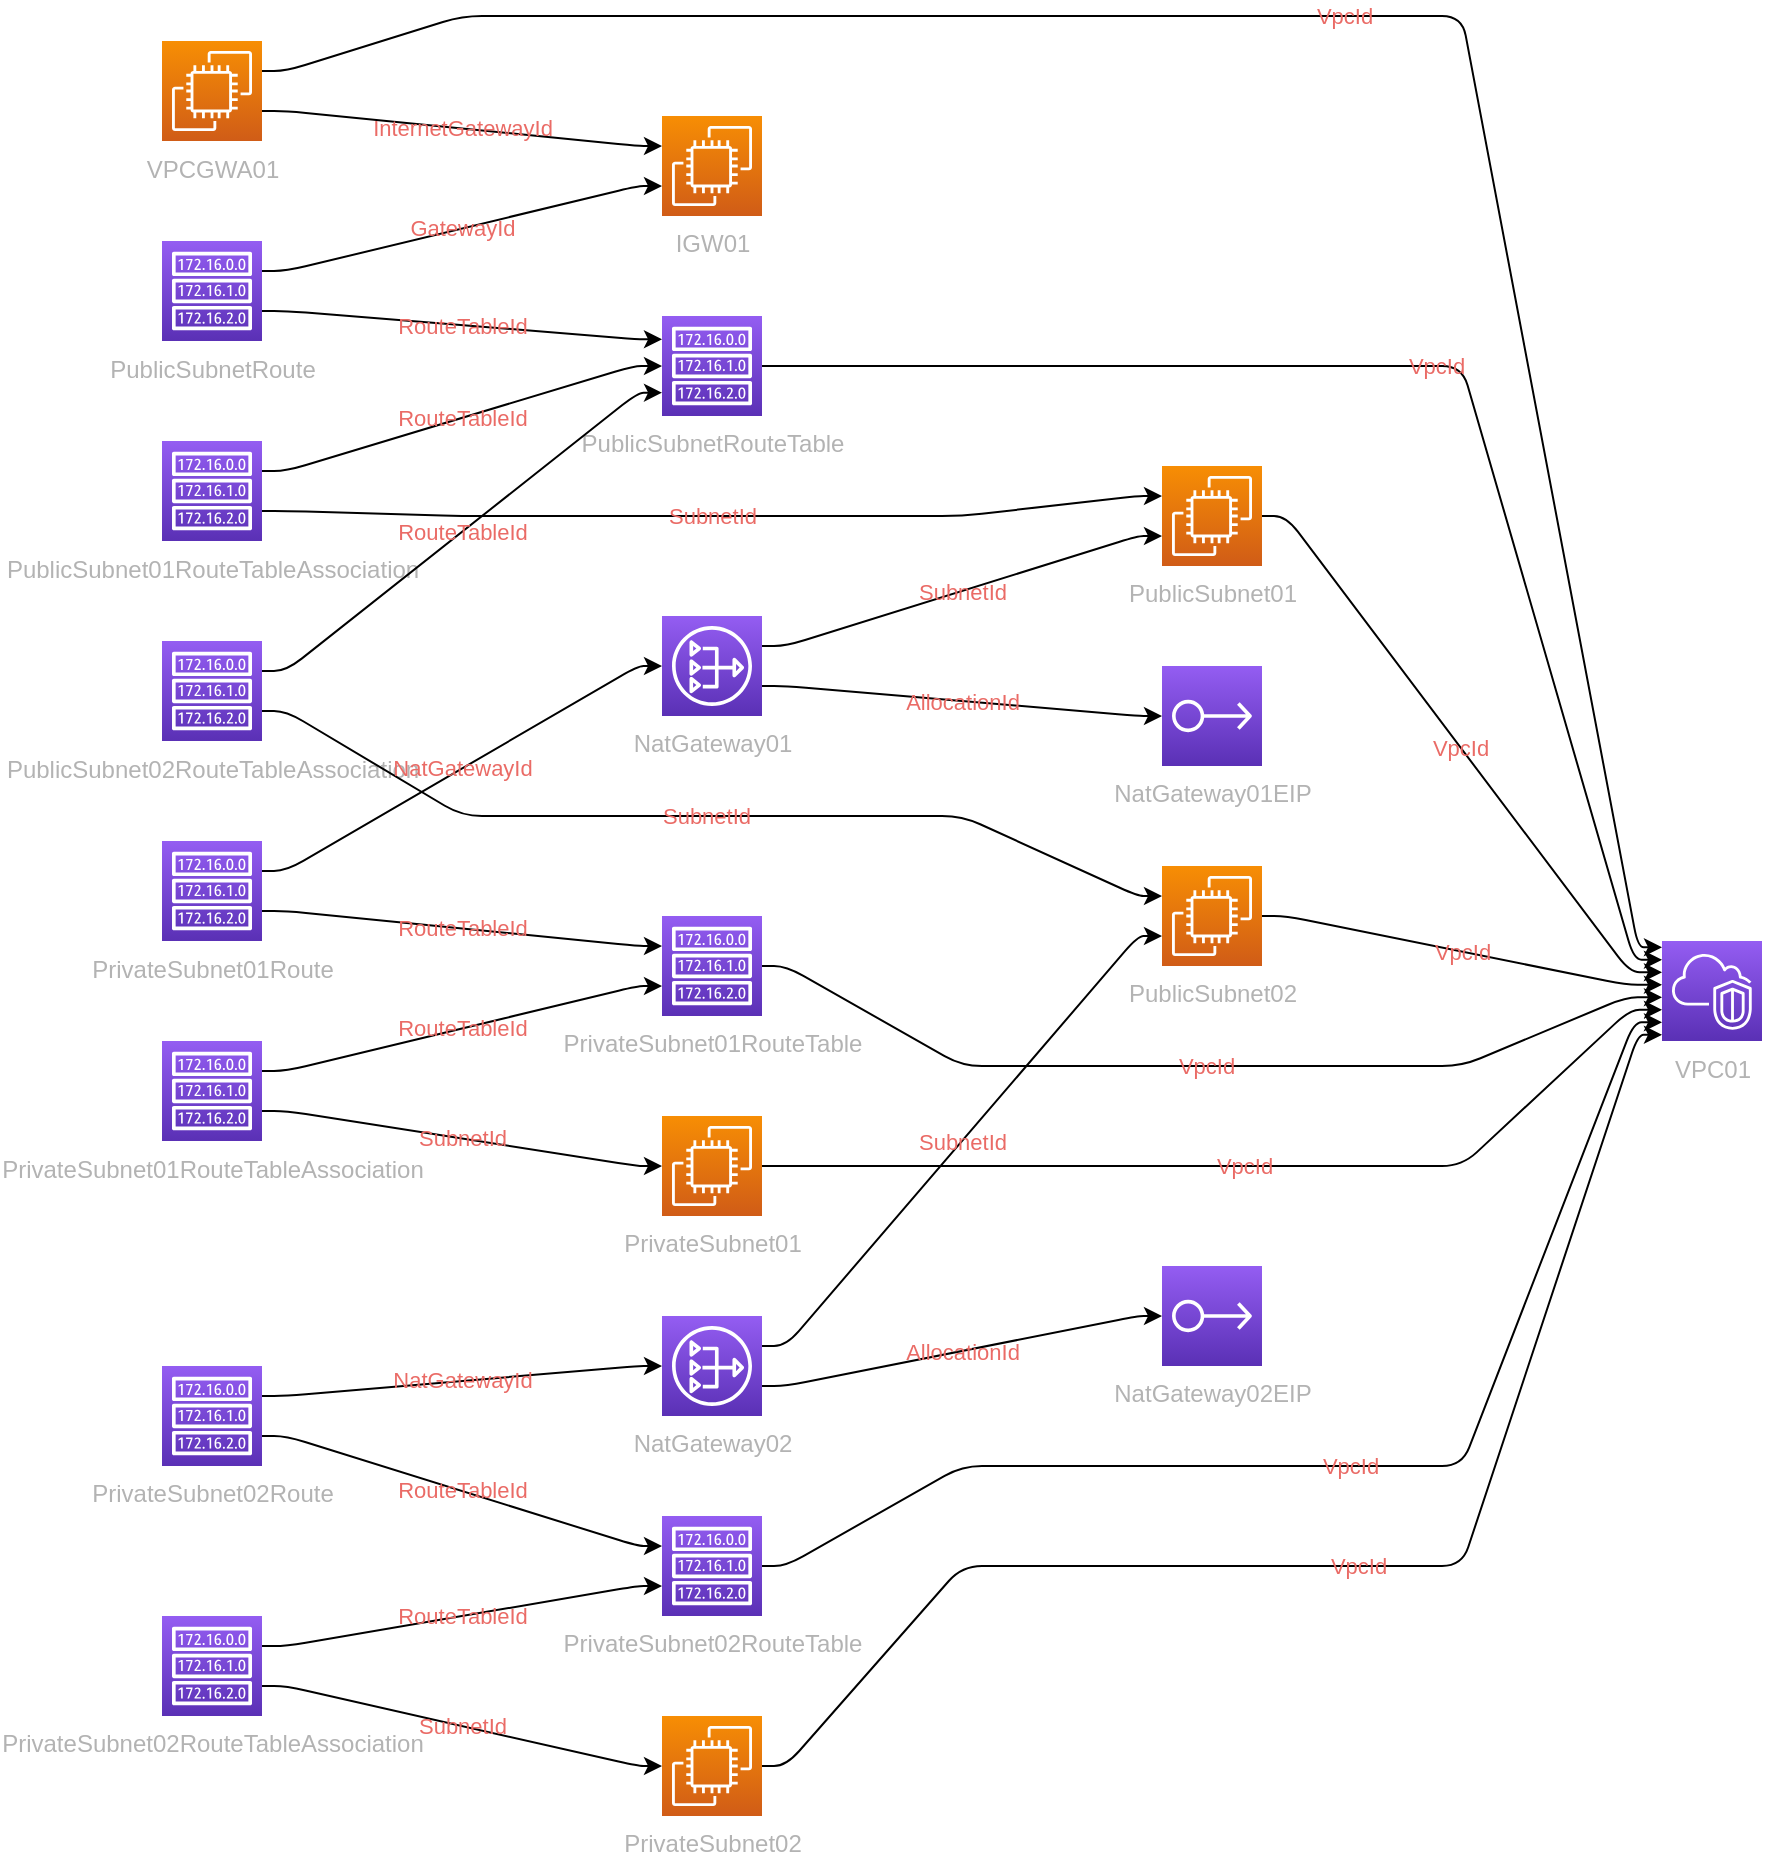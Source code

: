 <mxfile version="13.1.3" pages="2">
            <diagram id="diagramid" name="Diagram">
              <mxGraphModel><root><mxCell id="0"/><mxCell id="1" parent="0"/><mxCell id="2" value="VPC01" style="outlineConnect=0;fontColor=#B3B3B3;gradientColor=#945DF2;gradientDirection=north;fillColor=#5A30B5;strokeColor=#ffffff;dashed=0;verticalLabelPosition=bottom;verticalAlign=top;align=center;html=1;fontSize=12;fontStyle=0;aspect=fixed;shape=mxgraph.aws4.resourceIcon;resIcon=mxgraph.aws4.vpc;" vertex="1" parent="1"><mxGeometry x="750" y="462.5" width="50" height="50" as="geometry"/></mxCell><mxCell id="3" value="IGW01" style="outlineConnect=0;fontColor=#B3B3B3;gradientColor=#F78E04;gradientDirection=north;fillColor=#D05C17;strokeColor=#ffffff;dashed=0;verticalLabelPosition=bottom;verticalAlign=top;align=center;html=1;fontSize=12;fontStyle=0;aspect=fixed;shape=mxgraph.aws4.resourceIcon;resIcon=mxgraph.aws4.ec2;" vertex="1" parent="1"><mxGeometry x="250" y="50" width="50" height="50" as="geometry"/></mxCell><mxCell id="4" value="VPCGWA01" style="outlineConnect=0;fontColor=#B3B3B3;gradientColor=#F78E04;gradientDirection=north;fillColor=#D05C17;strokeColor=#ffffff;dashed=0;verticalLabelPosition=bottom;verticalAlign=top;align=center;html=1;fontSize=12;fontStyle=0;aspect=fixed;shape=mxgraph.aws4.resourceIcon;resIcon=mxgraph.aws4.ec2;" vertex="1" parent="1"><mxGeometry y="12.5" width="50" height="50" as="geometry"/></mxCell><mxCell id="5" value="NatGateway01" style="outlineConnect=0;fontColor=#B3B3B3;gradientColor=#945DF2;gradientDirection=north;fillColor=#5A30B5;strokeColor=#ffffff;dashed=0;verticalLabelPosition=bottom;verticalAlign=top;align=center;html=1;fontSize=12;fontStyle=0;aspect=fixed;shape=mxgraph.aws4.resourceIcon;resIcon=mxgraph.aws4.nat_gateway;" vertex="1" parent="1"><mxGeometry x="250" y="300" width="50" height="50" as="geometry"/></mxCell><mxCell id="6" value="NatGateway01EIP" style="outlineConnect=0;fontColor=#B3B3B3;gradientColor=#945DF2;gradientDirection=north;fillColor=#5A30B5;strokeColor=#ffffff;dashed=0;verticalLabelPosition=bottom;verticalAlign=top;align=center;html=1;fontSize=12;fontStyle=0;aspect=fixed;shape=mxgraph.aws4.resourceIcon;resIcon=mxgraph.aws4.elastic_ip_address;" vertex="1" parent="1"><mxGeometry x="500" y="325" width="50" height="50" as="geometry"/></mxCell><mxCell id="7" value="NatGateway02" style="outlineConnect=0;fontColor=#B3B3B3;gradientColor=#945DF2;gradientDirection=north;fillColor=#5A30B5;strokeColor=#ffffff;dashed=0;verticalLabelPosition=bottom;verticalAlign=top;align=center;html=1;fontSize=12;fontStyle=0;aspect=fixed;shape=mxgraph.aws4.resourceIcon;resIcon=mxgraph.aws4.nat_gateway;" vertex="1" parent="1"><mxGeometry x="250" y="650" width="50" height="50" as="geometry"/></mxCell><mxCell id="8" value="NatGateway02EIP" style="outlineConnect=0;fontColor=#B3B3B3;gradientColor=#945DF2;gradientDirection=north;fillColor=#5A30B5;strokeColor=#ffffff;dashed=0;verticalLabelPosition=bottom;verticalAlign=top;align=center;html=1;fontSize=12;fontStyle=0;aspect=fixed;shape=mxgraph.aws4.resourceIcon;resIcon=mxgraph.aws4.elastic_ip_address;" vertex="1" parent="1"><mxGeometry x="500" y="625" width="50" height="50" as="geometry"/></mxCell><mxCell id="9" value="PublicSubnet01" style="outlineConnect=0;fontColor=#B3B3B3;gradientColor=#F78E04;gradientDirection=north;fillColor=#D05C17;strokeColor=#ffffff;dashed=0;verticalLabelPosition=bottom;verticalAlign=top;align=center;html=1;fontSize=12;fontStyle=0;aspect=fixed;shape=mxgraph.aws4.resourceIcon;resIcon=mxgraph.aws4.ec2;" vertex="1" parent="1"><mxGeometry x="500" y="225" width="50" height="50" as="geometry"/></mxCell><mxCell id="10" value="PublicSubnet02" style="outlineConnect=0;fontColor=#B3B3B3;gradientColor=#F78E04;gradientDirection=north;fillColor=#D05C17;strokeColor=#ffffff;dashed=0;verticalLabelPosition=bottom;verticalAlign=top;align=center;html=1;fontSize=12;fontStyle=0;aspect=fixed;shape=mxgraph.aws4.resourceIcon;resIcon=mxgraph.aws4.ec2;" vertex="1" parent="1"><mxGeometry x="500" y="425" width="50" height="50" as="geometry"/></mxCell><mxCell id="11" value="PrivateSubnet01" style="outlineConnect=0;fontColor=#B3B3B3;gradientColor=#F78E04;gradientDirection=north;fillColor=#D05C17;strokeColor=#ffffff;dashed=0;verticalLabelPosition=bottom;verticalAlign=top;align=center;html=1;fontSize=12;fontStyle=0;aspect=fixed;shape=mxgraph.aws4.resourceIcon;resIcon=mxgraph.aws4.ec2;" vertex="1" parent="1"><mxGeometry x="250" y="550" width="50" height="50" as="geometry"/></mxCell><mxCell id="12" value="PrivateSubnet02" style="outlineConnect=0;fontColor=#B3B3B3;gradientColor=#F78E04;gradientDirection=north;fillColor=#D05C17;strokeColor=#ffffff;dashed=0;verticalLabelPosition=bottom;verticalAlign=top;align=center;html=1;fontSize=12;fontStyle=0;aspect=fixed;shape=mxgraph.aws4.resourceIcon;resIcon=mxgraph.aws4.ec2;" vertex="1" parent="1"><mxGeometry x="250" y="850" width="50" height="50" as="geometry"/></mxCell><mxCell id="13" value="PublicSubnetRouteTable" style="outlineConnect=0;fontColor=#B3B3B3;gradientColor=#945DF2;gradientDirection=north;fillColor=#5A30B5;strokeColor=#ffffff;dashed=0;verticalLabelPosition=bottom;verticalAlign=top;align=center;html=1;fontSize=12;fontStyle=0;aspect=fixed;shape=mxgraph.aws4.resourceIcon;resIcon=mxgraph.aws4.route_table;" vertex="1" parent="1"><mxGeometry x="250" y="150" width="50" height="50" as="geometry"/></mxCell><mxCell id="14" value="PublicSubnetRoute" style="outlineConnect=0;fontColor=#B3B3B3;gradientColor=#945DF2;gradientDirection=north;fillColor=#5A30B5;strokeColor=#ffffff;dashed=0;verticalLabelPosition=bottom;verticalAlign=top;align=center;html=1;fontSize=12;fontStyle=0;aspect=fixed;shape=mxgraph.aws4.resourceIcon;resIcon=mxgraph.aws4.route_table;" vertex="1" parent="1"><mxGeometry y="112.5" width="50" height="50" as="geometry"/></mxCell><mxCell id="15" value="PublicSubnet01RouteTableAssociation" style="outlineConnect=0;fontColor=#B3B3B3;gradientColor=#945DF2;gradientDirection=north;fillColor=#5A30B5;strokeColor=#ffffff;dashed=0;verticalLabelPosition=bottom;verticalAlign=top;align=center;html=1;fontSize=12;fontStyle=0;aspect=fixed;shape=mxgraph.aws4.resourceIcon;resIcon=mxgraph.aws4.route_table;" vertex="1" parent="1"><mxGeometry y="212.5" width="50" height="50" as="geometry"/></mxCell><mxCell id="16" value="PublicSubnet02RouteTableAssociation" style="outlineConnect=0;fontColor=#B3B3B3;gradientColor=#945DF2;gradientDirection=north;fillColor=#5A30B5;strokeColor=#ffffff;dashed=0;verticalLabelPosition=bottom;verticalAlign=top;align=center;html=1;fontSize=12;fontStyle=0;aspect=fixed;shape=mxgraph.aws4.resourceIcon;resIcon=mxgraph.aws4.route_table;" vertex="1" parent="1"><mxGeometry y="312.5" width="50" height="50" as="geometry"/></mxCell><mxCell id="17" value="PrivateSubnet01RouteTable" style="outlineConnect=0;fontColor=#B3B3B3;gradientColor=#945DF2;gradientDirection=north;fillColor=#5A30B5;strokeColor=#ffffff;dashed=0;verticalLabelPosition=bottom;verticalAlign=top;align=center;html=1;fontSize=12;fontStyle=0;aspect=fixed;shape=mxgraph.aws4.resourceIcon;resIcon=mxgraph.aws4.route_table;" vertex="1" parent="1"><mxGeometry x="250" y="450" width="50" height="50" as="geometry"/></mxCell><mxCell id="18" value="PrivateSubnet01Route" style="outlineConnect=0;fontColor=#B3B3B3;gradientColor=#945DF2;gradientDirection=north;fillColor=#5A30B5;strokeColor=#ffffff;dashed=0;verticalLabelPosition=bottom;verticalAlign=top;align=center;html=1;fontSize=12;fontStyle=0;aspect=fixed;shape=mxgraph.aws4.resourceIcon;resIcon=mxgraph.aws4.route_table;" vertex="1" parent="1"><mxGeometry y="412.5" width="50" height="50" as="geometry"/></mxCell><mxCell id="19" value="PrivateSubnet01RouteTableAssociation" style="outlineConnect=0;fontColor=#B3B3B3;gradientColor=#945DF2;gradientDirection=north;fillColor=#5A30B5;strokeColor=#ffffff;dashed=0;verticalLabelPosition=bottom;verticalAlign=top;align=center;html=1;fontSize=12;fontStyle=0;aspect=fixed;shape=mxgraph.aws4.resourceIcon;resIcon=mxgraph.aws4.route_table;" vertex="1" parent="1"><mxGeometry y="512.5" width="50" height="50" as="geometry"/></mxCell><mxCell id="20" value="PrivateSubnet02RouteTable" style="outlineConnect=0;fontColor=#B3B3B3;gradientColor=#945DF2;gradientDirection=north;fillColor=#5A30B5;strokeColor=#ffffff;dashed=0;verticalLabelPosition=bottom;verticalAlign=top;align=center;html=1;fontSize=12;fontStyle=0;aspect=fixed;shape=mxgraph.aws4.resourceIcon;resIcon=mxgraph.aws4.route_table;" vertex="1" parent="1"><mxGeometry x="250" y="750" width="50" height="50" as="geometry"/></mxCell><mxCell id="21" value="PrivateSubnet02Route" style="outlineConnect=0;fontColor=#B3B3B3;gradientColor=#945DF2;gradientDirection=north;fillColor=#5A30B5;strokeColor=#ffffff;dashed=0;verticalLabelPosition=bottom;verticalAlign=top;align=center;html=1;fontSize=12;fontStyle=0;aspect=fixed;shape=mxgraph.aws4.resourceIcon;resIcon=mxgraph.aws4.route_table;" vertex="1" parent="1"><mxGeometry y="675" width="50" height="50" as="geometry"/></mxCell><mxCell id="22" value="PrivateSubnet02RouteTableAssociation" style="outlineConnect=0;fontColor=#B3B3B3;gradientColor=#945DF2;gradientDirection=north;fillColor=#5A30B5;strokeColor=#ffffff;dashed=0;verticalLabelPosition=bottom;verticalAlign=top;align=center;html=1;fontSize=12;fontStyle=0;aspect=fixed;shape=mxgraph.aws4.resourceIcon;resIcon=mxgraph.aws4.route_table;" vertex="1" parent="1"><mxGeometry y="800" width="50" height="50" as="geometry"/></mxCell><mxCell id="VPC01|VPCGWA01" value="VpcId" style="edgeStyle=orthogonalEdgeStyle;rounded=1;orthogonalLoop=1;jettySize=auto;html=1;labelBackgroundColor=none;fontColor=#EA6B66;noEdgeStyle=1;orthogonal=1;" edge="1" parent="1" source="4" target="2"><mxGeometry relative="1" as="geometry"><Array as="points"><mxPoint x="62" y="27.5"/><mxPoint x="150"/><mxPoint x="400"/><mxPoint x="400"/><mxPoint x="650"/><mxPoint x="738" y="465.625"/></Array></mxGeometry></mxCell><mxCell id="IGW01|VPCGWA01" value="InternetGatewayId" style="edgeStyle=orthogonalEdgeStyle;rounded=1;orthogonalLoop=1;jettySize=auto;html=1;labelBackgroundColor=none;fontColor=#EA6B66;noEdgeStyle=1;orthogonal=1;" edge="1" parent="1" source="4" target="3"><mxGeometry relative="1" as="geometry"><Array as="points"><mxPoint x="62" y="47.5"/><mxPoint x="238" y="65"/></Array></mxGeometry></mxCell><mxCell id="PublicSubnet01|NatGateway01" value="SubnetId" style="edgeStyle=orthogonalEdgeStyle;rounded=1;orthogonalLoop=1;jettySize=auto;html=1;labelBackgroundColor=none;fontColor=#EA6B66;noEdgeStyle=1;orthogonal=1;" edge="1" parent="1" source="5" target="9"><mxGeometry relative="1" as="geometry"><Array as="points"><mxPoint x="312" y="315"/><mxPoint x="488" y="260"/></Array></mxGeometry></mxCell><mxCell id="NatGateway01EIP|NatGateway01" value="AllocationId" style="edgeStyle=orthogonalEdgeStyle;rounded=1;orthogonalLoop=1;jettySize=auto;html=1;labelBackgroundColor=none;fontColor=#EA6B66;noEdgeStyle=1;orthogonal=1;" edge="1" parent="1" source="5" target="6"><mxGeometry relative="1" as="geometry"><Array as="points"><mxPoint x="312" y="335"/><mxPoint x="488" y="350"/></Array></mxGeometry></mxCell><mxCell id="PublicSubnet02|NatGateway02" value="SubnetId" style="edgeStyle=orthogonalEdgeStyle;rounded=1;orthogonalLoop=1;jettySize=auto;html=1;labelBackgroundColor=none;fontColor=#EA6B66;noEdgeStyle=1;orthogonal=1;" edge="1" parent="1" source="7" target="10"><mxGeometry relative="1" as="geometry"><Array as="points"><mxPoint x="312" y="665"/><mxPoint x="488" y="460"/></Array></mxGeometry></mxCell><mxCell id="NatGateway02EIP|NatGateway02" value="AllocationId" style="edgeStyle=orthogonalEdgeStyle;rounded=1;orthogonalLoop=1;jettySize=auto;html=1;labelBackgroundColor=none;fontColor=#EA6B66;noEdgeStyle=1;orthogonal=1;" edge="1" parent="1" source="7" target="8"><mxGeometry relative="1" as="geometry"><Array as="points"><mxPoint x="312" y="685"/><mxPoint x="488" y="650"/></Array></mxGeometry></mxCell><mxCell id="VPC01|PublicSubnet01" value="VpcId" style="edgeStyle=orthogonalEdgeStyle;rounded=1;orthogonalLoop=1;jettySize=auto;html=1;labelBackgroundColor=none;fontColor=#EA6B66;noEdgeStyle=1;orthogonal=1;" edge="1" parent="1" source="9" target="2"><mxGeometry relative="1" as="geometry"><Array as="points"><mxPoint x="562" y="250"/><mxPoint x="734" y="478.125"/></Array></mxGeometry></mxCell><mxCell id="VPC01|PublicSubnet02" value="VpcId" style="edgeStyle=orthogonalEdgeStyle;rounded=1;orthogonalLoop=1;jettySize=auto;html=1;labelBackgroundColor=none;fontColor=#EA6B66;noEdgeStyle=1;orthogonal=1;" edge="1" parent="1" source="10" target="2"><mxGeometry relative="1" as="geometry"><Array as="points"><mxPoint x="562" y="450"/><mxPoint x="732" y="484.375"/></Array></mxGeometry></mxCell><mxCell id="VPC01|PrivateSubnet01" value="VpcId" style="edgeStyle=orthogonalEdgeStyle;rounded=1;orthogonalLoop=1;jettySize=auto;html=1;labelBackgroundColor=none;fontColor=#EA6B66;noEdgeStyle=1;orthogonal=1;" edge="1" parent="1" source="11" target="2"><mxGeometry relative="1" as="geometry"><Array as="points"><mxPoint x="312" y="575"/><mxPoint x="400" y="575"/><mxPoint x="650" y="575"/><mxPoint x="734" y="496.875"/></Array></mxGeometry></mxCell><mxCell id="VPC01|PrivateSubnet02" value="VpcId" style="edgeStyle=orthogonalEdgeStyle;rounded=1;orthogonalLoop=1;jettySize=auto;html=1;labelBackgroundColor=none;fontColor=#EA6B66;noEdgeStyle=1;orthogonal=1;" edge="1" parent="1" source="12" target="2"><mxGeometry relative="1" as="geometry"><Array as="points"><mxPoint x="312" y="875"/><mxPoint x="400" y="775"/><mxPoint x="650" y="775"/><mxPoint x="738" y="509.375"/></Array></mxGeometry></mxCell><mxCell id="VPC01|PublicSubnetRouteTable" value="VpcId" style="edgeStyle=orthogonalEdgeStyle;rounded=1;orthogonalLoop=1;jettySize=auto;html=1;labelBackgroundColor=none;fontColor=#EA6B66;noEdgeStyle=1;orthogonal=1;" edge="1" parent="1" source="13" target="2"><mxGeometry relative="1" as="geometry"><Array as="points"><mxPoint x="312" y="175"/><mxPoint x="400" y="175"/><mxPoint x="650" y="175"/><mxPoint x="736" y="471.875"/></Array></mxGeometry></mxCell><mxCell id="PublicSubnetRouteTable|PublicSubnetRoute" value="RouteTableId" style="edgeStyle=orthogonalEdgeStyle;rounded=1;orthogonalLoop=1;jettySize=auto;html=1;labelBackgroundColor=none;fontColor=#EA6B66;noEdgeStyle=1;orthogonal=1;" edge="1" parent="1" source="14" target="13"><mxGeometry relative="1" as="geometry"><Array as="points"><mxPoint x="62" y="147.5"/><mxPoint x="238" y="161.667"/></Array></mxGeometry></mxCell><mxCell id="IGW01|PublicSubnetRoute" value="GatewayId" style="edgeStyle=orthogonalEdgeStyle;rounded=1;orthogonalLoop=1;jettySize=auto;html=1;labelBackgroundColor=none;fontColor=#EA6B66;noEdgeStyle=1;orthogonal=1;" edge="1" parent="1" source="14" target="3"><mxGeometry relative="1" as="geometry"><Array as="points"><mxPoint x="62" y="127.5"/><mxPoint x="238" y="85"/></Array></mxGeometry></mxCell><mxCell id="PublicSubnet01|PublicSubnet01RouteTableAssociation" value="SubnetId" style="edgeStyle=orthogonalEdgeStyle;rounded=1;orthogonalLoop=1;jettySize=auto;html=1;labelBackgroundColor=none;fontColor=#EA6B66;noEdgeStyle=1;orthogonal=1;" edge="1" parent="1" source="15" target="9"><mxGeometry relative="1" as="geometry"><Array as="points"><mxPoint x="62" y="247.5"/><mxPoint x="150" y="250"/><mxPoint x="400" y="250"/><mxPoint x="488" y="240"/></Array></mxGeometry></mxCell><mxCell id="PublicSubnetRouteTable|PublicSubnet01RouteTableAssociation" value="RouteTableId" style="edgeStyle=orthogonalEdgeStyle;rounded=1;orthogonalLoop=1;jettySize=auto;html=1;labelBackgroundColor=none;fontColor=#EA6B66;noEdgeStyle=1;orthogonal=1;" edge="1" parent="1" source="15" target="13"><mxGeometry relative="1" as="geometry"><Array as="points"><mxPoint x="62" y="227.5"/><mxPoint x="236" y="175"/></Array></mxGeometry></mxCell><mxCell id="PublicSubnet02|PublicSubnet02RouteTableAssociation" value="SubnetId" style="edgeStyle=orthogonalEdgeStyle;rounded=1;orthogonalLoop=1;jettySize=auto;html=1;labelBackgroundColor=none;fontColor=#EA6B66;noEdgeStyle=1;orthogonal=1;" edge="1" parent="1" source="16" target="10"><mxGeometry relative="1" as="geometry"><Array as="points"><mxPoint x="62" y="347.5"/><mxPoint x="150" y="400"/><mxPoint x="400" y="400"/><mxPoint x="488" y="440"/></Array></mxGeometry></mxCell><mxCell id="PublicSubnetRouteTable|PublicSubnet02RouteTableAssociation" value="RouteTableId" style="edgeStyle=orthogonalEdgeStyle;rounded=1;orthogonalLoop=1;jettySize=auto;html=1;labelBackgroundColor=none;fontColor=#EA6B66;noEdgeStyle=1;orthogonal=1;" edge="1" parent="1" source="16" target="13"><mxGeometry relative="1" as="geometry"><Array as="points"><mxPoint x="62" y="327.5"/><mxPoint x="238" y="188.333"/></Array></mxGeometry></mxCell><mxCell id="VPC01|PrivateSubnet01RouteTable" value="VpcId" style="edgeStyle=orthogonalEdgeStyle;rounded=1;orthogonalLoop=1;jettySize=auto;html=1;labelBackgroundColor=none;fontColor=#EA6B66;noEdgeStyle=1;orthogonal=1;" edge="1" parent="1" source="17" target="2"><mxGeometry relative="1" as="geometry"><Array as="points"><mxPoint x="312" y="475"/><mxPoint x="400" y="525"/><mxPoint x="650" y="525"/><mxPoint x="732" y="490.625"/></Array></mxGeometry></mxCell><mxCell id="PrivateSubnet01RouteTable|PrivateSubnet01Route" value="RouteTableId" style="edgeStyle=orthogonalEdgeStyle;rounded=1;orthogonalLoop=1;jettySize=auto;html=1;labelBackgroundColor=none;fontColor=#EA6B66;noEdgeStyle=1;orthogonal=1;" edge="1" parent="1" source="18" target="17"><mxGeometry relative="1" as="geometry"><Array as="points"><mxPoint x="62" y="447.5"/><mxPoint x="238" y="465"/></Array></mxGeometry></mxCell><mxCell id="NatGateway01|PrivateSubnet01Route" value="NatGatewayId" style="edgeStyle=orthogonalEdgeStyle;rounded=1;orthogonalLoop=1;jettySize=auto;html=1;labelBackgroundColor=none;fontColor=#EA6B66;noEdgeStyle=1;orthogonal=1;" edge="1" parent="1" source="18" target="5"><mxGeometry relative="1" as="geometry"><Array as="points"><mxPoint x="62" y="427.5"/><mxPoint x="238" y="325"/></Array></mxGeometry></mxCell><mxCell id="PrivateSubnet01|PrivateSubnet01RouteTableAssociation" value="SubnetId" style="edgeStyle=orthogonalEdgeStyle;rounded=1;orthogonalLoop=1;jettySize=auto;html=1;labelBackgroundColor=none;fontColor=#EA6B66;noEdgeStyle=1;orthogonal=1;" edge="1" parent="1" source="19" target="11"><mxGeometry relative="1" as="geometry"><Array as="points"><mxPoint x="62" y="547.5"/><mxPoint x="238" y="575"/></Array></mxGeometry></mxCell><mxCell id="PrivateSubnet01RouteTable|PrivateSubnet01RouteTableAssociation" value="RouteTableId" style="edgeStyle=orthogonalEdgeStyle;rounded=1;orthogonalLoop=1;jettySize=auto;html=1;labelBackgroundColor=none;fontColor=#EA6B66;noEdgeStyle=1;orthogonal=1;" edge="1" parent="1" source="19" target="17"><mxGeometry relative="1" as="geometry"><Array as="points"><mxPoint x="62" y="527.5"/><mxPoint x="238" y="485"/></Array></mxGeometry></mxCell><mxCell id="VPC01|PrivateSubnet02RouteTable" value="VpcId" style="edgeStyle=orthogonalEdgeStyle;rounded=1;orthogonalLoop=1;jettySize=auto;html=1;labelBackgroundColor=none;fontColor=#EA6B66;noEdgeStyle=1;orthogonal=1;" edge="1" parent="1" source="20" target="2"><mxGeometry relative="1" as="geometry"><Array as="points"><mxPoint x="312" y="775"/><mxPoint x="400" y="725"/><mxPoint x="650" y="725"/><mxPoint x="736" y="503.125"/></Array></mxGeometry></mxCell><mxCell id="PrivateSubnet02RouteTable|PrivateSubnet02Route" value="RouteTableId" style="edgeStyle=orthogonalEdgeStyle;rounded=1;orthogonalLoop=1;jettySize=auto;html=1;labelBackgroundColor=none;fontColor=#EA6B66;noEdgeStyle=1;orthogonal=1;" edge="1" parent="1" source="21" target="20"><mxGeometry relative="1" as="geometry"><Array as="points"><mxPoint x="62" y="710"/><mxPoint x="238" y="765"/></Array></mxGeometry></mxCell><mxCell id="NatGateway02|PrivateSubnet02Route" value="NatGatewayId" style="edgeStyle=orthogonalEdgeStyle;rounded=1;orthogonalLoop=1;jettySize=auto;html=1;labelBackgroundColor=none;fontColor=#EA6B66;noEdgeStyle=1;orthogonal=1;" edge="1" parent="1" source="21" target="7"><mxGeometry relative="1" as="geometry"><Array as="points"><mxPoint x="62" y="690"/><mxPoint x="238" y="675"/></Array></mxGeometry></mxCell><mxCell id="PrivateSubnet02|PrivateSubnet02RouteTableAssociation" value="SubnetId" style="edgeStyle=orthogonalEdgeStyle;rounded=1;orthogonalLoop=1;jettySize=auto;html=1;labelBackgroundColor=none;fontColor=#EA6B66;noEdgeStyle=1;orthogonal=1;" edge="1" parent="1" source="22" target="12"><mxGeometry relative="1" as="geometry"><Array as="points"><mxPoint x="62" y="835"/><mxPoint x="238" y="875"/></Array></mxGeometry></mxCell><mxCell id="PrivateSubnet02RouteTable|PrivateSubnet02RouteTableAssociation" value="RouteTableId" style="edgeStyle=orthogonalEdgeStyle;rounded=1;orthogonalLoop=1;jettySize=auto;html=1;labelBackgroundColor=none;fontColor=#EA6B66;noEdgeStyle=1;orthogonal=1;" edge="1" parent="1" source="22" target="20"><mxGeometry relative="1" as="geometry"><Array as="points"><mxPoint x="62" y="815"/><mxPoint x="238" y="785"/></Array></mxGeometry></mxCell></root></mxGraphModel>
            </diagram>
          </mxfile>